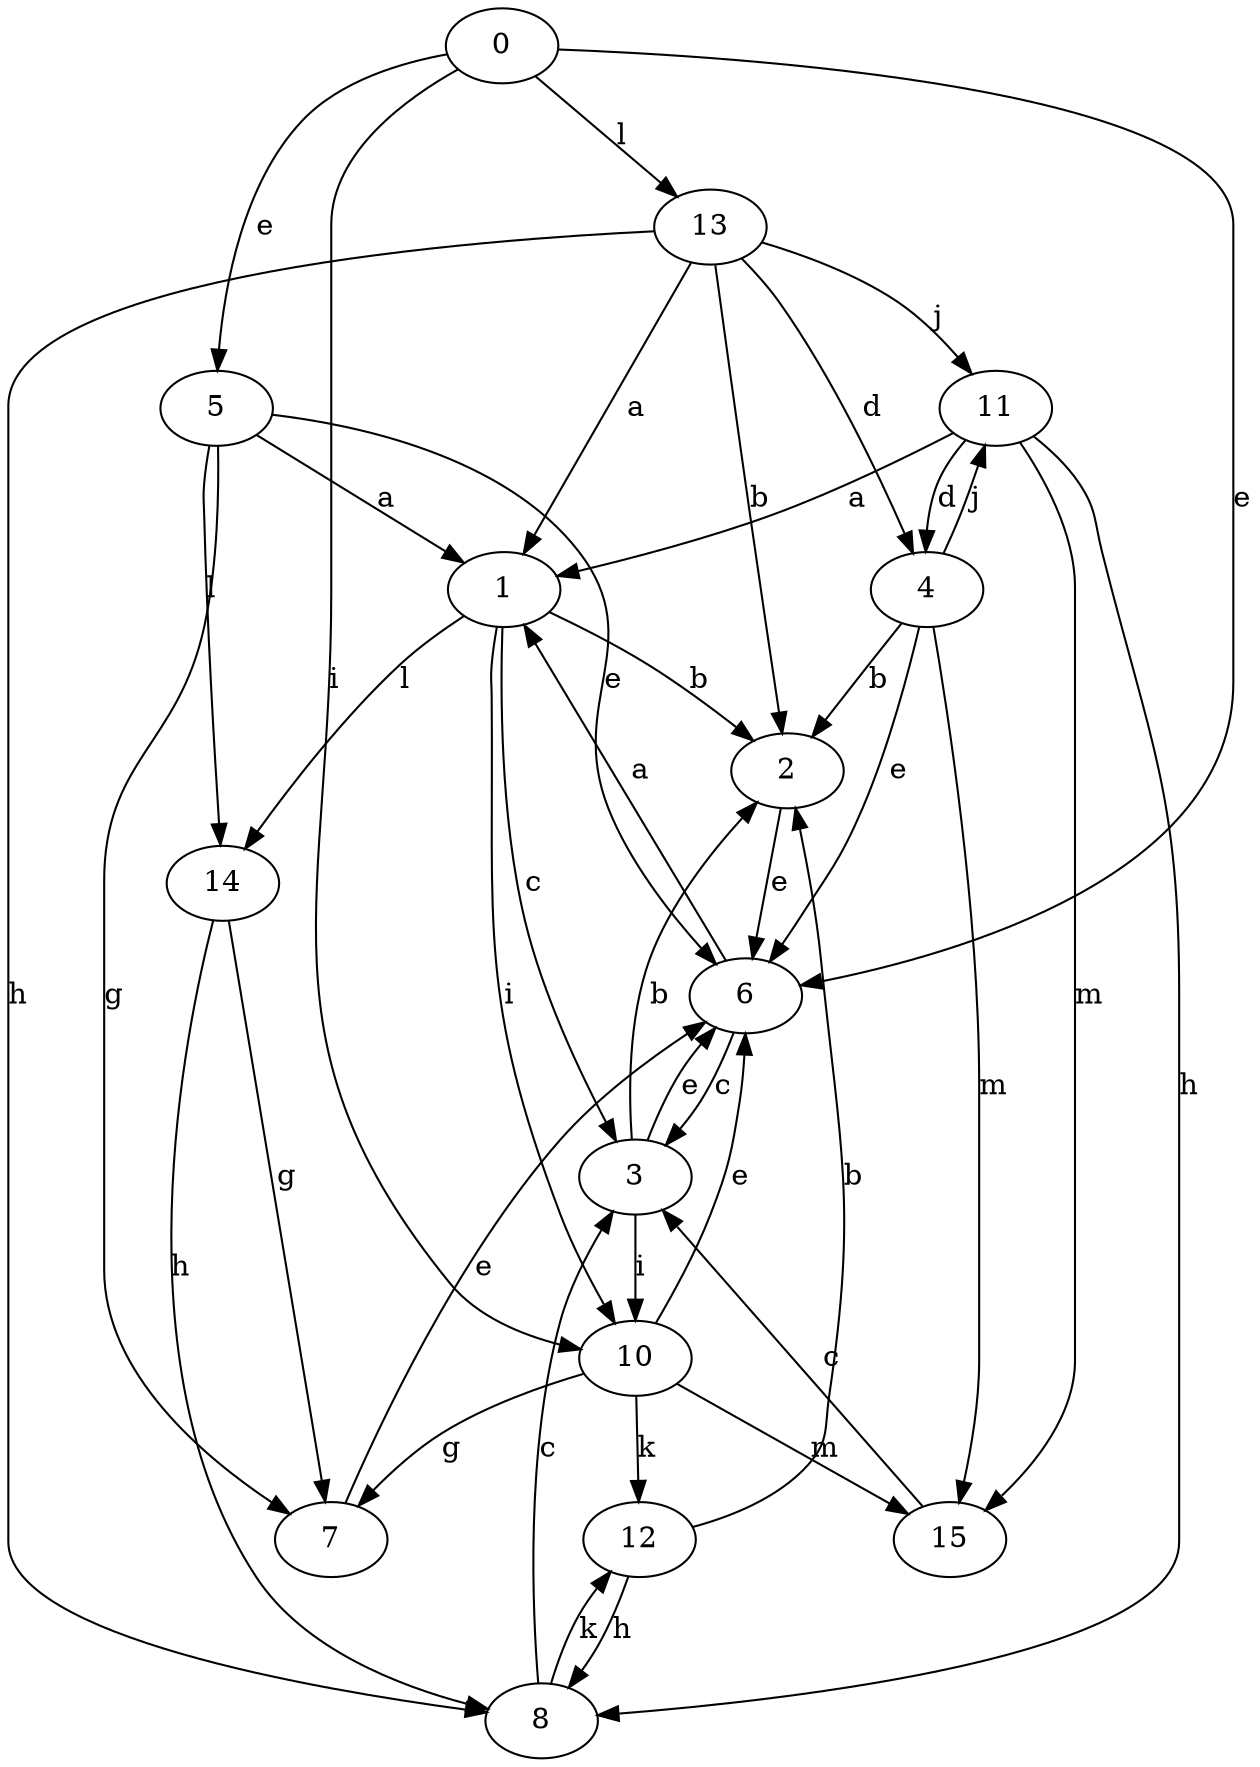 strict digraph  {
1;
2;
3;
4;
5;
6;
7;
8;
0;
10;
11;
12;
13;
14;
15;
1 -> 2  [label=b];
1 -> 3  [label=c];
1 -> 10  [label=i];
1 -> 14  [label=l];
2 -> 6  [label=e];
3 -> 2  [label=b];
3 -> 6  [label=e];
3 -> 10  [label=i];
4 -> 2  [label=b];
4 -> 6  [label=e];
4 -> 11  [label=j];
4 -> 15  [label=m];
5 -> 1  [label=a];
5 -> 6  [label=e];
5 -> 7  [label=g];
5 -> 14  [label=l];
6 -> 1  [label=a];
6 -> 3  [label=c];
7 -> 6  [label=e];
8 -> 3  [label=c];
8 -> 12  [label=k];
0 -> 5  [label=e];
0 -> 6  [label=e];
0 -> 10  [label=i];
0 -> 13  [label=l];
10 -> 6  [label=e];
10 -> 7  [label=g];
10 -> 12  [label=k];
10 -> 15  [label=m];
11 -> 1  [label=a];
11 -> 4  [label=d];
11 -> 8  [label=h];
11 -> 15  [label=m];
12 -> 2  [label=b];
12 -> 8  [label=h];
13 -> 1  [label=a];
13 -> 2  [label=b];
13 -> 4  [label=d];
13 -> 8  [label=h];
13 -> 11  [label=j];
14 -> 7  [label=g];
14 -> 8  [label=h];
15 -> 3  [label=c];
}
